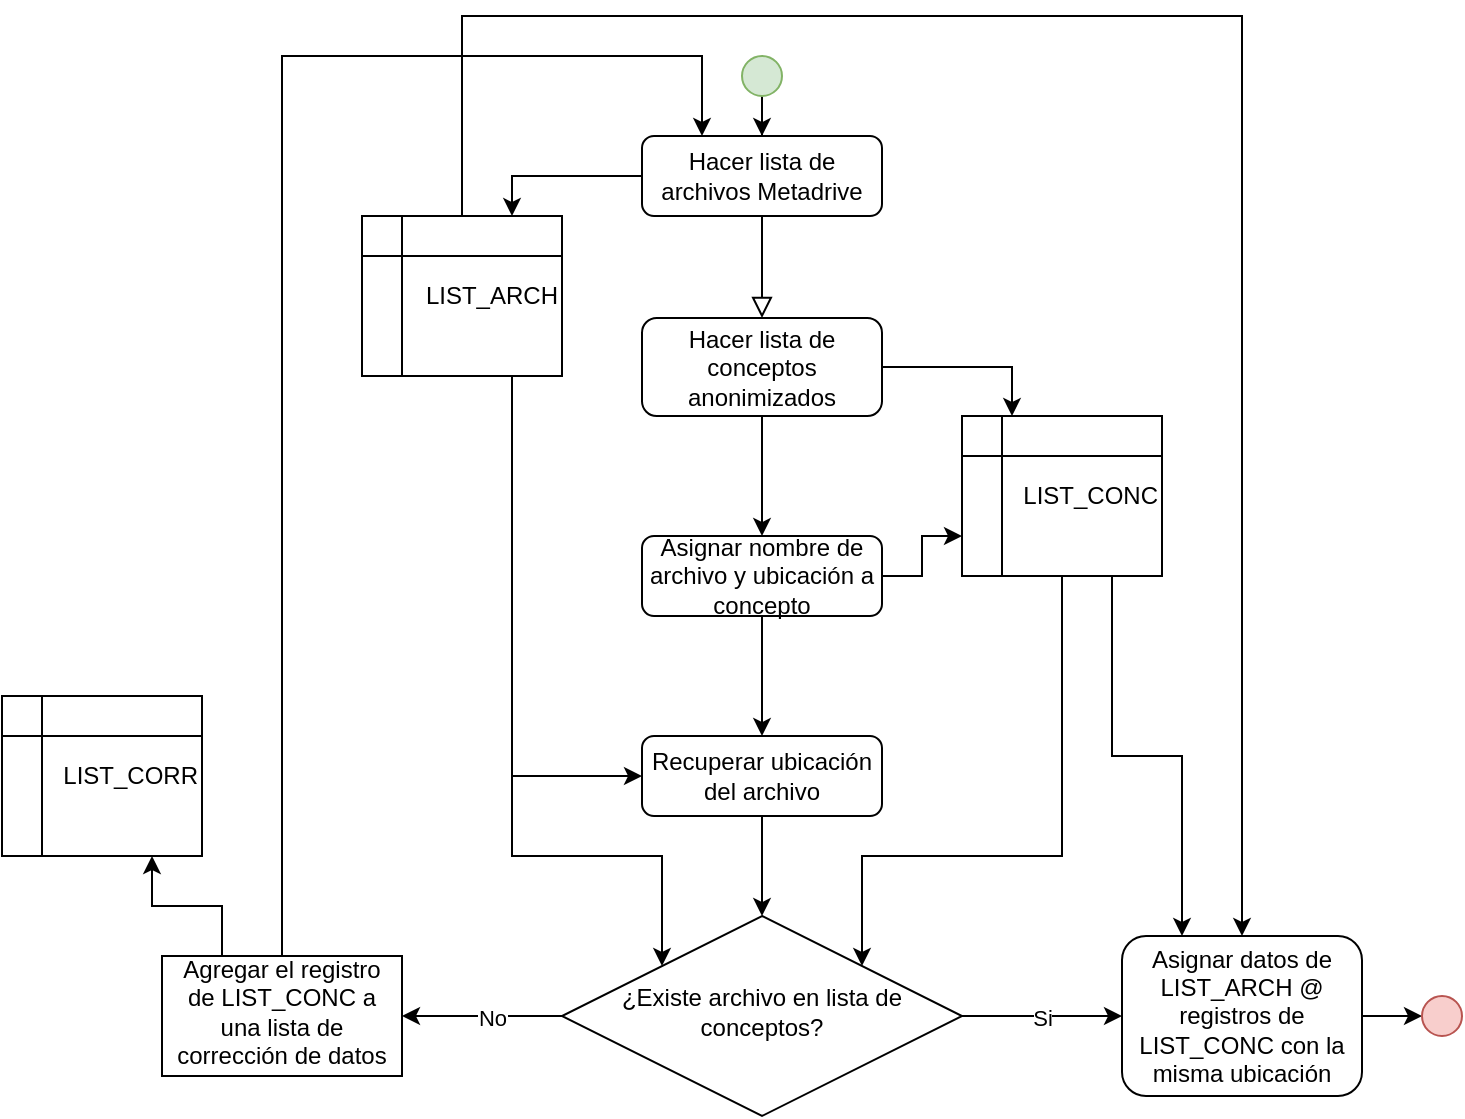 <mxfile version="20.1.1" type="google"><diagram id="C5RBs43oDa-KdzZeNtuy" name="Page-1"><mxGraphModel grid="0" page="1" gridSize="10" guides="1" tooltips="1" connect="1" arrows="1" fold="1" pageScale="1" pageWidth="827" pageHeight="1169" math="0" shadow="0"><root><mxCell id="WIyWlLk6GJQsqaUBKTNV-0"/><mxCell id="WIyWlLk6GJQsqaUBKTNV-1" parent="WIyWlLk6GJQsqaUBKTNV-0"/><mxCell id="WIyWlLk6GJQsqaUBKTNV-2" value="" style="rounded=0;html=1;jettySize=auto;orthogonalLoop=1;fontSize=11;endArrow=block;endFill=0;endSize=8;strokeWidth=1;shadow=0;labelBackgroundColor=none;edgeStyle=orthogonalEdgeStyle;entryX=0.5;entryY=0;entryDx=0;entryDy=0;" edge="1" parent="WIyWlLk6GJQsqaUBKTNV-1" source="WIyWlLk6GJQsqaUBKTNV-3" target="98FZkqs5gPu6cHn9UlYr-0"><mxGeometry relative="1" as="geometry"><mxPoint x="432" y="176" as="targetPoint"/></mxGeometry></mxCell><mxCell id="98FZkqs5gPu6cHn9UlYr-9" style="edgeStyle=orthogonalEdgeStyle;rounded=0;orthogonalLoop=1;jettySize=auto;html=1;entryX=0.75;entryY=0;entryDx=0;entryDy=0;" edge="1" parent="WIyWlLk6GJQsqaUBKTNV-1" source="WIyWlLk6GJQsqaUBKTNV-3" target="98FZkqs5gPu6cHn9UlYr-7"><mxGeometry relative="1" as="geometry"/></mxCell><mxCell id="WIyWlLk6GJQsqaUBKTNV-3" value="Hacer lista de archivos Metadrive" style="rounded=1;whiteSpace=wrap;html=1;fontSize=12;glass=0;strokeWidth=1;shadow=0;" vertex="1" parent="WIyWlLk6GJQsqaUBKTNV-1"><mxGeometry x="372" y="86" width="120" height="40" as="geometry"/></mxCell><mxCell id="98FZkqs5gPu6cHn9UlYr-4" style="edgeStyle=orthogonalEdgeStyle;rounded=0;orthogonalLoop=1;jettySize=auto;html=1;exitX=0.5;exitY=1;exitDx=0;exitDy=0;entryX=0.5;entryY=0;entryDx=0;entryDy=0;" edge="1" parent="WIyWlLk6GJQsqaUBKTNV-1" source="WIyWlLk6GJQsqaUBKTNV-7" target="WIyWlLk6GJQsqaUBKTNV-10"><mxGeometry relative="1" as="geometry"/></mxCell><mxCell id="WIyWlLk6GJQsqaUBKTNV-7" value="Recuperar ubicación del archivo" style="rounded=1;whiteSpace=wrap;html=1;fontSize=12;glass=0;strokeWidth=1;shadow=0;" vertex="1" parent="WIyWlLk6GJQsqaUBKTNV-1"><mxGeometry x="372" y="386" width="120" height="40" as="geometry"/></mxCell><mxCell id="98FZkqs5gPu6cHn9UlYr-17" style="edgeStyle=orthogonalEdgeStyle;rounded=0;orthogonalLoop=1;jettySize=auto;html=1;exitX=1;exitY=0.5;exitDx=0;exitDy=0;" edge="1" parent="WIyWlLk6GJQsqaUBKTNV-1" source="WIyWlLk6GJQsqaUBKTNV-10" target="98FZkqs5gPu6cHn9UlYr-16"><mxGeometry relative="1" as="geometry"/></mxCell><mxCell id="98FZkqs5gPu6cHn9UlYr-18" value="Si" style="edgeLabel;html=1;align=center;verticalAlign=middle;resizable=0;points=[];" connectable="0" vertex="1" parent="98FZkqs5gPu6cHn9UlYr-17"><mxGeometry y="-1" relative="1" as="geometry"><mxPoint as="offset"/></mxGeometry></mxCell><mxCell id="98FZkqs5gPu6cHn9UlYr-20" value="" style="edgeStyle=orthogonalEdgeStyle;rounded=0;orthogonalLoop=1;jettySize=auto;html=1;" edge="1" parent="WIyWlLk6GJQsqaUBKTNV-1" source="WIyWlLk6GJQsqaUBKTNV-10" target="98FZkqs5gPu6cHn9UlYr-19"><mxGeometry relative="1" as="geometry"/></mxCell><mxCell id="98FZkqs5gPu6cHn9UlYr-21" value="No" style="edgeLabel;html=1;align=center;verticalAlign=middle;resizable=0;points=[];" connectable="0" vertex="1" parent="98FZkqs5gPu6cHn9UlYr-20"><mxGeometry x="-0.125" y="1" relative="1" as="geometry"><mxPoint as="offset"/></mxGeometry></mxCell><mxCell id="WIyWlLk6GJQsqaUBKTNV-10" value="¿Existe archivo en lista de conceptos?" style="rhombus;whiteSpace=wrap;html=1;shadow=0;fontFamily=Helvetica;fontSize=12;align=center;strokeWidth=1;spacing=6;spacingTop=-4;" vertex="1" parent="WIyWlLk6GJQsqaUBKTNV-1"><mxGeometry x="332" y="476" width="200" height="100" as="geometry"/></mxCell><mxCell id="98FZkqs5gPu6cHn9UlYr-3" style="edgeStyle=orthogonalEdgeStyle;rounded=0;orthogonalLoop=1;jettySize=auto;html=1;exitX=0.5;exitY=1;exitDx=0;exitDy=0;entryX=0.5;entryY=0;entryDx=0;entryDy=0;" edge="1" parent="WIyWlLk6GJQsqaUBKTNV-1" source="98FZkqs5gPu6cHn9UlYr-0" target="98FZkqs5gPu6cHn9UlYr-5"><mxGeometry relative="1" as="geometry"/></mxCell><mxCell id="98FZkqs5gPu6cHn9UlYr-10" style="edgeStyle=orthogonalEdgeStyle;rounded=0;orthogonalLoop=1;jettySize=auto;html=1;entryX=0.25;entryY=0;entryDx=0;entryDy=0;" edge="1" parent="WIyWlLk6GJQsqaUBKTNV-1" source="98FZkqs5gPu6cHn9UlYr-0" target="98FZkqs5gPu6cHn9UlYr-8"><mxGeometry relative="1" as="geometry"/></mxCell><mxCell id="98FZkqs5gPu6cHn9UlYr-0" value="Hacer lista de conceptos anonimizados" style="rounded=1;whiteSpace=wrap;html=1;fontSize=12;glass=0;strokeWidth=1;shadow=0;" vertex="1" parent="WIyWlLk6GJQsqaUBKTNV-1"><mxGeometry x="372" y="177" width="120" height="49" as="geometry"/></mxCell><mxCell id="98FZkqs5gPu6cHn9UlYr-6" style="edgeStyle=orthogonalEdgeStyle;rounded=0;orthogonalLoop=1;jettySize=auto;html=1;" edge="1" parent="WIyWlLk6GJQsqaUBKTNV-1" source="98FZkqs5gPu6cHn9UlYr-5" target="WIyWlLk6GJQsqaUBKTNV-7"><mxGeometry relative="1" as="geometry"/></mxCell><mxCell id="98FZkqs5gPu6cHn9UlYr-11" style="edgeStyle=orthogonalEdgeStyle;rounded=0;orthogonalLoop=1;jettySize=auto;html=1;entryX=0;entryY=0.75;entryDx=0;entryDy=0;" edge="1" parent="WIyWlLk6GJQsqaUBKTNV-1" source="98FZkqs5gPu6cHn9UlYr-5" target="98FZkqs5gPu6cHn9UlYr-8"><mxGeometry relative="1" as="geometry"/></mxCell><mxCell id="98FZkqs5gPu6cHn9UlYr-5" value="Asignar nombre de archivo y ubicación a concepto" style="rounded=1;whiteSpace=wrap;html=1;fontSize=12;glass=0;strokeWidth=1;shadow=0;" vertex="1" parent="WIyWlLk6GJQsqaUBKTNV-1"><mxGeometry x="372" y="286" width="120" height="40" as="geometry"/></mxCell><mxCell id="98FZkqs5gPu6cHn9UlYr-12" style="edgeStyle=orthogonalEdgeStyle;rounded=0;orthogonalLoop=1;jettySize=auto;html=1;exitX=0.75;exitY=1;exitDx=0;exitDy=0;entryX=0;entryY=0.5;entryDx=0;entryDy=0;" edge="1" parent="WIyWlLk6GJQsqaUBKTNV-1" source="98FZkqs5gPu6cHn9UlYr-7" target="WIyWlLk6GJQsqaUBKTNV-7"><mxGeometry relative="1" as="geometry"/></mxCell><mxCell id="98FZkqs5gPu6cHn9UlYr-15" style="edgeStyle=orthogonalEdgeStyle;rounded=0;orthogonalLoop=1;jettySize=auto;html=1;exitX=0.75;exitY=1;exitDx=0;exitDy=0;entryX=0;entryY=0;entryDx=0;entryDy=0;" edge="1" parent="WIyWlLk6GJQsqaUBKTNV-1" source="98FZkqs5gPu6cHn9UlYr-7" target="WIyWlLk6GJQsqaUBKTNV-10"><mxGeometry relative="1" as="geometry"><Array as="points"><mxPoint x="307" y="446"/><mxPoint x="382" y="446"/></Array></mxGeometry></mxCell><mxCell id="98FZkqs5gPu6cHn9UlYr-22" style="edgeStyle=orthogonalEdgeStyle;rounded=0;orthogonalLoop=1;jettySize=auto;html=1;exitX=0.5;exitY=0;exitDx=0;exitDy=0;" edge="1" parent="WIyWlLk6GJQsqaUBKTNV-1" source="98FZkqs5gPu6cHn9UlYr-7" target="98FZkqs5gPu6cHn9UlYr-16"><mxGeometry relative="1" as="geometry"><Array as="points"><mxPoint x="282" y="26"/><mxPoint x="672" y="26"/></Array></mxGeometry></mxCell><mxCell id="98FZkqs5gPu6cHn9UlYr-7" value="LIST_ARCH" style="shape=internalStorage;whiteSpace=wrap;html=1;backgroundOutline=1;align=right;" vertex="1" parent="WIyWlLk6GJQsqaUBKTNV-1"><mxGeometry x="232" y="126" width="100" height="80" as="geometry"/></mxCell><mxCell id="98FZkqs5gPu6cHn9UlYr-13" style="edgeStyle=orthogonalEdgeStyle;rounded=0;orthogonalLoop=1;jettySize=auto;html=1;entryX=1;entryY=0;entryDx=0;entryDy=0;" edge="1" parent="WIyWlLk6GJQsqaUBKTNV-1" source="98FZkqs5gPu6cHn9UlYr-8" target="WIyWlLk6GJQsqaUBKTNV-10"><mxGeometry relative="1" as="geometry"><Array as="points"><mxPoint x="582" y="446"/><mxPoint x="482" y="446"/></Array></mxGeometry></mxCell><mxCell id="98FZkqs5gPu6cHn9UlYr-23" style="edgeStyle=orthogonalEdgeStyle;rounded=0;orthogonalLoop=1;jettySize=auto;html=1;exitX=0.75;exitY=1;exitDx=0;exitDy=0;entryX=0.25;entryY=0;entryDx=0;entryDy=0;" edge="1" parent="WIyWlLk6GJQsqaUBKTNV-1" source="98FZkqs5gPu6cHn9UlYr-8" target="98FZkqs5gPu6cHn9UlYr-16"><mxGeometry relative="1" as="geometry"/></mxCell><mxCell id="98FZkqs5gPu6cHn9UlYr-8" value="LIST_CONC" style="shape=internalStorage;whiteSpace=wrap;html=1;backgroundOutline=1;align=right;" vertex="1" parent="WIyWlLk6GJQsqaUBKTNV-1"><mxGeometry x="532" y="226" width="100" height="80" as="geometry"/></mxCell><mxCell id="98FZkqs5gPu6cHn9UlYr-29" value="" style="edgeStyle=orthogonalEdgeStyle;rounded=0;orthogonalLoop=1;jettySize=auto;html=1;" edge="1" parent="WIyWlLk6GJQsqaUBKTNV-1" source="98FZkqs5gPu6cHn9UlYr-16" target="98FZkqs5gPu6cHn9UlYr-28"><mxGeometry relative="1" as="geometry"/></mxCell><mxCell id="98FZkqs5gPu6cHn9UlYr-16" value="Asignar datos de LIST_ARCH @ registros de LIST_CONC con la misma ubicación" style="rounded=1;whiteSpace=wrap;html=1;fontSize=12;glass=0;strokeWidth=1;shadow=0;" vertex="1" parent="WIyWlLk6GJQsqaUBKTNV-1"><mxGeometry x="612" y="486" width="120" height="80" as="geometry"/></mxCell><mxCell id="98FZkqs5gPu6cHn9UlYr-27" style="edgeStyle=orthogonalEdgeStyle;rounded=0;orthogonalLoop=1;jettySize=auto;html=1;exitX=0.5;exitY=0;exitDx=0;exitDy=0;entryX=0.25;entryY=0;entryDx=0;entryDy=0;" edge="1" parent="WIyWlLk6GJQsqaUBKTNV-1" source="98FZkqs5gPu6cHn9UlYr-19" target="WIyWlLk6GJQsqaUBKTNV-3"><mxGeometry relative="1" as="geometry"><Array as="points"><mxPoint x="192" y="46"/><mxPoint x="402" y="46"/></Array></mxGeometry></mxCell><mxCell id="98FZkqs5gPu6cHn9UlYr-31" style="edgeStyle=orthogonalEdgeStyle;rounded=0;orthogonalLoop=1;jettySize=auto;html=1;exitX=0.25;exitY=0;exitDx=0;exitDy=0;entryX=0.75;entryY=1;entryDx=0;entryDy=0;" edge="1" parent="WIyWlLk6GJQsqaUBKTNV-1" source="98FZkqs5gPu6cHn9UlYr-19" target="98FZkqs5gPu6cHn9UlYr-30"><mxGeometry relative="1" as="geometry"/></mxCell><mxCell id="98FZkqs5gPu6cHn9UlYr-19" value="Agregar el registro de LIST_CONC a una lista de corrección de datos" style="whiteSpace=wrap;html=1;shadow=0;strokeWidth=1;spacing=6;spacingTop=-4;" vertex="1" parent="WIyWlLk6GJQsqaUBKTNV-1"><mxGeometry x="132" y="496" width="120" height="60" as="geometry"/></mxCell><mxCell id="98FZkqs5gPu6cHn9UlYr-26" style="edgeStyle=orthogonalEdgeStyle;rounded=0;orthogonalLoop=1;jettySize=auto;html=1;exitX=0.5;exitY=1;exitDx=0;exitDy=0;" edge="1" parent="WIyWlLk6GJQsqaUBKTNV-1" source="98FZkqs5gPu6cHn9UlYr-24" target="WIyWlLk6GJQsqaUBKTNV-3"><mxGeometry relative="1" as="geometry"/></mxCell><mxCell id="98FZkqs5gPu6cHn9UlYr-24" value="" style="ellipse;whiteSpace=wrap;html=1;rounded=1;glass=0;strokeWidth=1;shadow=0;fillColor=#d5e8d4;strokeColor=#82b366;" vertex="1" parent="WIyWlLk6GJQsqaUBKTNV-1"><mxGeometry x="422" y="46" width="20" height="20" as="geometry"/></mxCell><mxCell id="98FZkqs5gPu6cHn9UlYr-28" value="" style="ellipse;whiteSpace=wrap;html=1;rounded=1;glass=0;strokeWidth=1;shadow=0;fillColor=#f8cecc;strokeColor=#b85450;" vertex="1" parent="WIyWlLk6GJQsqaUBKTNV-1"><mxGeometry x="762" y="516" width="20" height="20" as="geometry"/></mxCell><mxCell id="98FZkqs5gPu6cHn9UlYr-30" value="LIST_CORR" style="shape=internalStorage;whiteSpace=wrap;html=1;backgroundOutline=1;align=right;" vertex="1" parent="WIyWlLk6GJQsqaUBKTNV-1"><mxGeometry x="52" y="366" width="100" height="80" as="geometry"/></mxCell></root></mxGraphModel></diagram></mxfile>